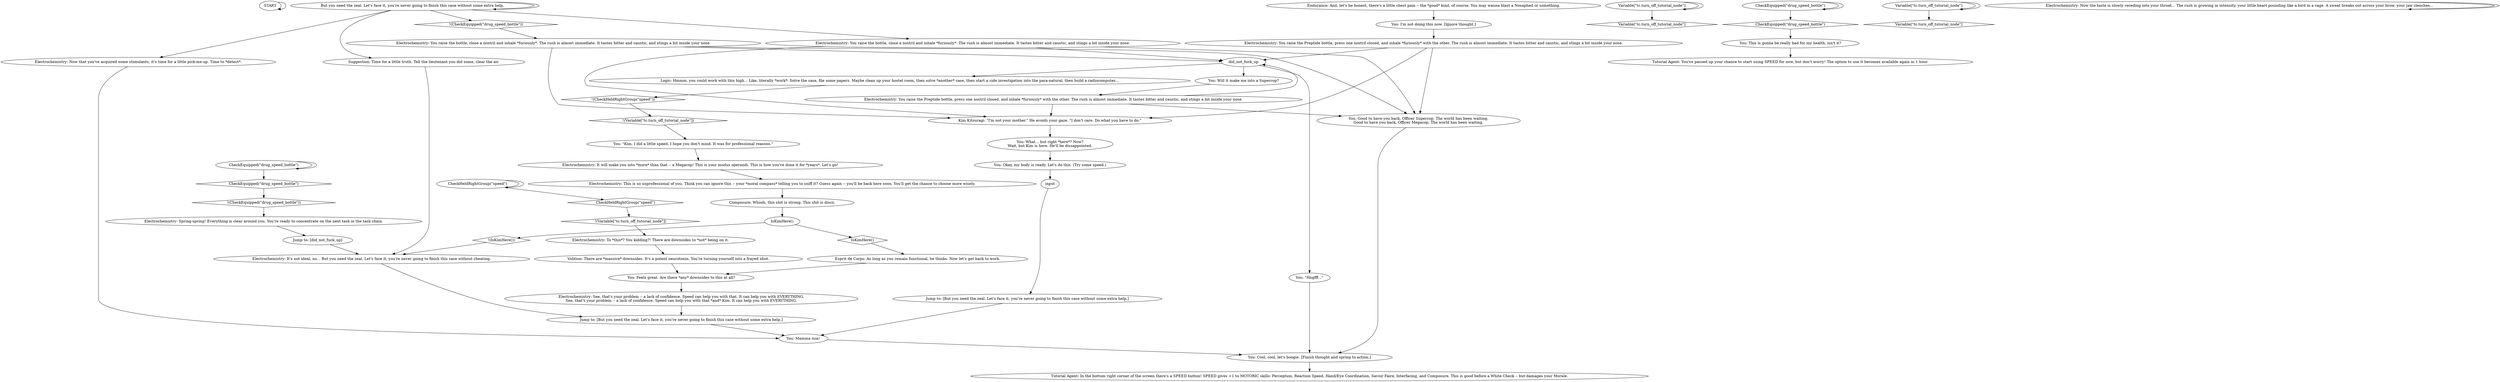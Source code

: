 # INITIATION / SPEED HABIT
# A thought for becoming a speed addict.
# ==================================================
digraph G {
	  0 [label="START"];
	  1 [label="input"];
	  2 [label="CheckHeldRightGroup(\"speed\")"];
	  3 [label="CheckHeldRightGroup(\"speed\")", shape=diamond];
	  4 [label="!(CheckHeldRightGroup(\"speed\"))", shape=diamond];
	  5 [label="Composure: Whooh, this shit is strong. This shit is disco."];
	  6 [label="Variable[\"tc.turn_off_tutorial_node\"]"];
	  7 [label="Variable[\"tc.turn_off_tutorial_node\"]", shape=diamond];
	  8 [label="!(Variable[\"tc.turn_off_tutorial_node\"])", shape=diamond];
	  9 [label="CheckEquipped(\"drug_speed_bottle\")"];
	  10 [label="CheckEquipped(\"drug_speed_bottle\")", shape=diamond];
	  11 [label="!(CheckEquipped(\"drug_speed_bottle\"))", shape=diamond];
	  12 [label="Electrochemistry: You raise the bottle, close a nostril and inhale *furiously*. The rush is almost immediate. It tastes bitter and caustic, and stings a bit inside your nose."];
	  13 [label="You: Okay, my body is ready. Let's do this. (Try some speed.)"];
	  14 [label="Electrochemistry: See, that's your problem -- a lack of confidence. Speed can help you with that. It can help you with EVERYTHING.\nSee, that's your problem -- a lack of confidence. Speed can help you with that *and* Kim. It can help you with EVERYTHING."];
	  15 [label="Electrochemistry: To *this*? You kidding?! There are downsides to *not* being on it."];
	  16 [label="Tutorial Agent: In the bottom right corner of the screen there's a SPEED button! SPEED gives +1 to MOTORIC skills: Perception, Reaction Speed, Hand/Eye Coordination, Savoir Faire, Interfacing, and Composure. This is good before a White Check -- but damages your Morale."];
	  17 [label="Electrochemistry: Spring-spring! Everything is clear around you. You're ready to concentrate on the next task in the task chain."];
	  18 [label="Electrochemistry: You raise the Preptide bottle, press one nostril closed, and inhale *furiously* with the other. The rush is almost immediate. It tastes bitter and caustic, and stings a bit inside your nose."];
	  19 [label="Electrochemistry: It will make you into *more* than that -- a Megacop! This is your modus operandi. This is how you've done it for *years*. Let's go!"];
	  20 [label="Kim Kitsuragi: \"I'm not your mother.\" He avoids your gaze. \"I don't care. Do what you have to do.\""];
	  21 [label="You: Mamma mia!"];
	  22 [label="But you need the zeal. Let's face it, you're never going to finish this case without some extra help."];
	  23 [label="You: This is gonna be really bad for my health, isn't it?"];
	  24 [label="Electrochemistry: You raise the bottle, close a nostril and inhale *furiously*. The rush is almost immediate. It tastes bitter and caustic, and stings a bit inside your nose."];
	  25 [label="Electrochemistry: You raise the Preptide bottle, press one nostril closed, and inhale *furiously* with the other. The rush is almost immediate. It tastes bitter and caustic, and stings a bit inside your nose."];
	  26 [label="Electrochemistry: This is so unprofessional of you. Think you can ignore this -- your *moral compass* telling you to sniff it? Guess again -- you'll be back here soon. You'll get the chance to choose more wisely."];
	  27 [label="Jump to: [But you need the zeal. Let's face it, you're never going to finish this case without some extra help.]"];
	  28 [label="Electrochemistry: Now that you've acquired some stimulants, it's time for a little pick-me-up. Time to *detect*."];
	  29 [label="You: Will it make me into a Supercop?"];
	  30 [label="You: \"Kim, I did a little speed. I hope you don't mind. It was for professional reasons.\""];
	  31 [label="Tutorial Agent: You've passed up your chance to start using SPEED for now, but don't worry! The option to use it becomes available again in 1 hour."];
	  32 [label="Electrochemistry: It's not ideal, no... But you need the zeal. Let's face it, you're never going to finish this case without cheating."];
	  33 [label="did_not_fuck_up"];
	  34 [label="You: \"Hngfff...\""];
	  35 [label="You: Feels great. Are there *any* downsides to this at all?"];
	  36 [label="Jump to: [did_not_fuck_up]"];
	  37 [label="Variable[\"tc.turn_off_tutorial_node\"]"];
	  38 [label="Variable[\"tc.turn_off_tutorial_node\"]", shape=diamond];
	  39 [label="!(Variable[\"tc.turn_off_tutorial_node\"])", shape=diamond];
	  40 [label="CheckEquipped(\"drug_speed_bottle\")"];
	  41 [label="CheckEquipped(\"drug_speed_bottle\")", shape=diamond];
	  42 [label="!(CheckEquipped(\"drug_speed_bottle\"))", shape=diamond];
	  43 [label="You: What... but right *here*? Now?\nWait, but Kim is here. He'll be dissappointed."];
	  44 [label="Esprit de Corps: As long as you remain functional, he thinks. Now let's get back to work."];
	  45 [label="Suggestion: Time for a little truth. Tell the lieutenant you did some, clear the air."];
	  46 [label="You: I'm not doing this now. [Ignore thought.]"];
	  47 [label="Logic: Hmmm, you could work with this high... Like, literally *work*: Solve the case, file some papers. Maybe clean up your hostel room, then solve *another* case, then start a side investigation into the para-natural, then build a radiocomputer..."];
	  48 [label="You: Cool, cool, let's boogie. [Finish thought and spring to action.]"];
	  49 [label="Electrochemistry: Now the taste is slowly receding into your throat... The rush is growing in intensity, your little heart pounding like a bird in a cage. A sweat breaks out across your brow, your jaw clenches..."];
	  50 [label="Endurance: And, let's be honest, there's a little chest pain -- the *good* kind, of course. You may wanna blast a Nosaphed or something."];
	  51 [label="Volition: There are *massive* downsides. It's a potent neurotoxin. You're turning yourself into a frayed idiot."];
	  52 [label="Jump to: [But you need the zeal. Let's face it, you're never going to finish this case without some extra help.]"];
	  53 [label="IsKimHere()"];
	  54 [label="IsKimHere()", shape=diamond];
	  55 [label="!(IsKimHere())", shape=diamond];
	  56 [label="You: Good to have you back, Officer Supercop. The world has been waiting.\nGood to have you back, Officer Megacop. The world has been waiting."];
	  0 -> 0
	  1 -> 27
	  2 -> 2
	  2 -> 3
	  3 -> 39
	  4 -> 8
	  5 -> 53
	  6 -> 6
	  6 -> 7
	  8 -> 30
	  9 -> 9
	  9 -> 10
	  10 -> 11
	  11 -> 17
	  12 -> 56
	  12 -> 33
	  12 -> 20
	  13 -> 1
	  14 -> 52
	  15 -> 51
	  17 -> 36
	  18 -> 56
	  18 -> 33
	  18 -> 20
	  19 -> 26
	  20 -> 43
	  21 -> 48
	  22 -> 42
	  22 -> 12
	  22 -> 45
	  22 -> 22
	  22 -> 28
	  23 -> 31
	  24 -> 56
	  24 -> 33
	  24 -> 20
	  25 -> 56
	  25 -> 33
	  25 -> 20
	  26 -> 5
	  27 -> 21
	  28 -> 21
	  29 -> 18
	  30 -> 19
	  32 -> 52
	  33 -> 34
	  33 -> 29
	  33 -> 47
	  34 -> 48
	  35 -> 14
	  36 -> 32
	  37 -> 37
	  37 -> 38
	  39 -> 15
	  40 -> 40
	  40 -> 41
	  41 -> 23
	  42 -> 24
	  43 -> 13
	  44 -> 35
	  45 -> 32
	  46 -> 25
	  47 -> 4
	  48 -> 16
	  49 -> 49
	  50 -> 46
	  51 -> 35
	  52 -> 21
	  53 -> 54
	  53 -> 55
	  54 -> 44
	  55 -> 32
	  56 -> 48
}

